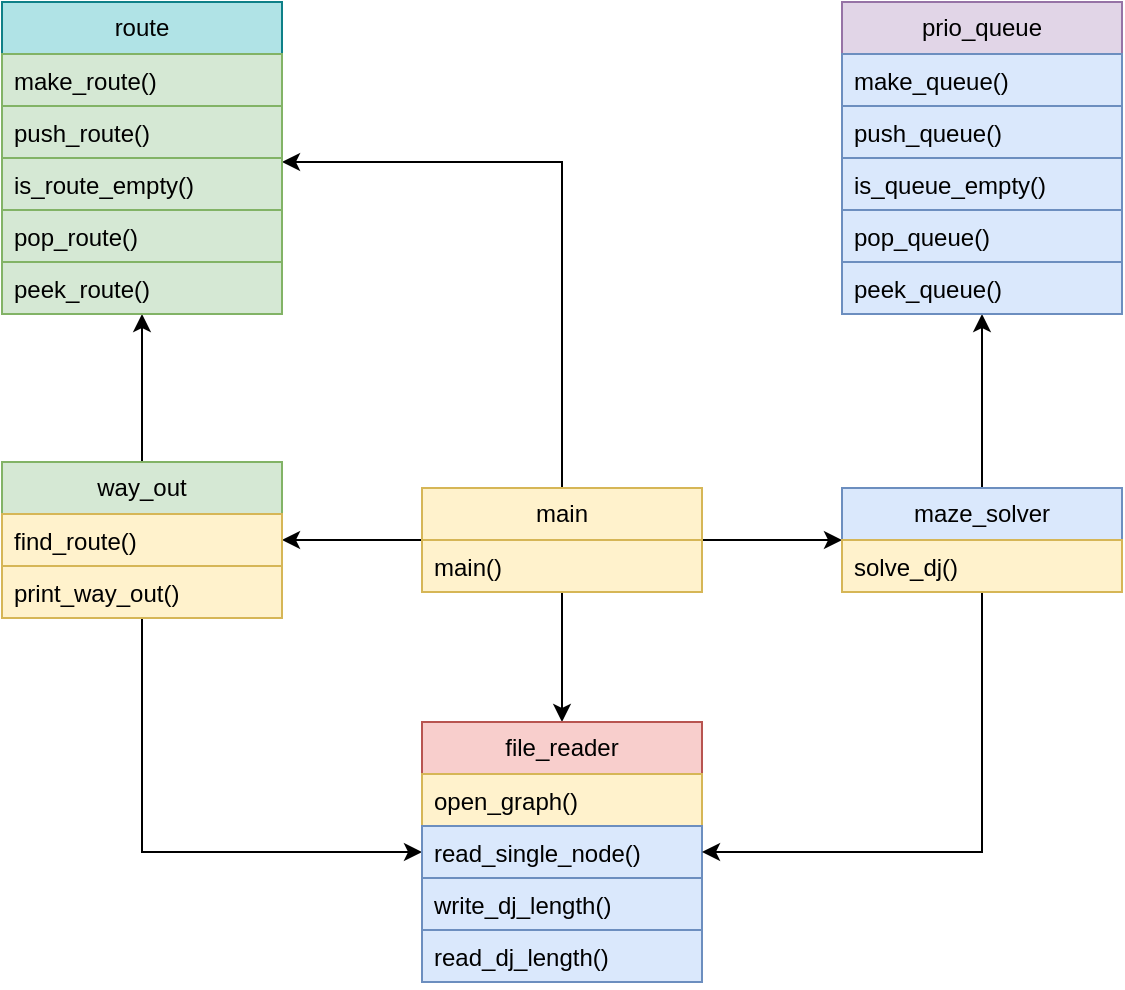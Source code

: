 <mxfile version="24.1.0" type="github">
  <diagram id="C5RBs43oDa-KdzZeNtuy" name="Page-1">
    <mxGraphModel dx="880" dy="468" grid="1" gridSize="10" guides="1" tooltips="1" connect="1" arrows="1" fold="1" page="1" pageScale="1" pageWidth="827" pageHeight="1169" math="0" shadow="0">
      <root>
        <mxCell id="WIyWlLk6GJQsqaUBKTNV-0" />
        <mxCell id="WIyWlLk6GJQsqaUBKTNV-1" parent="WIyWlLk6GJQsqaUBKTNV-0" />
        <mxCell id="i8NatcXQnmH_g8cNOEhn-2" style="edgeStyle=orthogonalEdgeStyle;rounded=0;orthogonalLoop=1;jettySize=auto;html=1;" parent="WIyWlLk6GJQsqaUBKTNV-1" source="ufzgCFHDgKXn59LKtLPm-4" target="ufzgCFHDgKXn59LKtLPm-8" edge="1">
          <mxGeometry relative="1" as="geometry" />
        </mxCell>
        <mxCell id="i8NatcXQnmH_g8cNOEhn-8" style="edgeStyle=orthogonalEdgeStyle;rounded=0;orthogonalLoop=1;jettySize=auto;html=1;" parent="WIyWlLk6GJQsqaUBKTNV-1" source="ufzgCFHDgKXn59LKtLPm-4" target="ufzgCFHDgKXn59LKtLPm-30" edge="1">
          <mxGeometry relative="1" as="geometry" />
        </mxCell>
        <mxCell id="i8NatcXQnmH_g8cNOEhn-9" style="edgeStyle=orthogonalEdgeStyle;rounded=0;orthogonalLoop=1;jettySize=auto;html=1;" parent="WIyWlLk6GJQsqaUBKTNV-1" source="ufzgCFHDgKXn59LKtLPm-4" target="ufzgCFHDgKXn59LKtLPm-14" edge="1">
          <mxGeometry relative="1" as="geometry">
            <Array as="points">
              <mxPoint x="410" y="190" />
            </Array>
          </mxGeometry>
        </mxCell>
        <mxCell id="xJH7lQIqRspdrka5TCZw-3" style="edgeStyle=orthogonalEdgeStyle;rounded=0;orthogonalLoop=1;jettySize=auto;html=1;" edge="1" parent="WIyWlLk6GJQsqaUBKTNV-1" source="ufzgCFHDgKXn59LKtLPm-4" target="ufzgCFHDgKXn59LKtLPm-24">
          <mxGeometry relative="1" as="geometry" />
        </mxCell>
        <mxCell id="ufzgCFHDgKXn59LKtLPm-4" value="main" style="swimlane;fontStyle=0;childLayout=stackLayout;horizontal=1;startSize=26;fillColor=#fff2cc;horizontalStack=0;resizeParent=1;resizeParentMax=0;resizeLast=0;collapsible=1;marginBottom=0;whiteSpace=wrap;html=1;strokeColor=#d6b656;" parent="WIyWlLk6GJQsqaUBKTNV-1" vertex="1">
          <mxGeometry x="340" y="353" width="140" height="52" as="geometry" />
        </mxCell>
        <mxCell id="ufzgCFHDgKXn59LKtLPm-5" value="main()" style="text;strokeColor=#d6b656;fillColor=#fff2cc;align=left;verticalAlign=top;spacingLeft=4;spacingRight=4;overflow=hidden;rotatable=0;points=[[0,0.5],[1,0.5]];portConstraint=eastwest;whiteSpace=wrap;html=1;" parent="ufzgCFHDgKXn59LKtLPm-4" vertex="1">
          <mxGeometry y="26" width="140" height="26" as="geometry" />
        </mxCell>
        <mxCell id="ufzgCFHDgKXn59LKtLPm-39" style="edgeStyle=orthogonalEdgeStyle;rounded=0;orthogonalLoop=1;jettySize=auto;html=1;" parent="WIyWlLk6GJQsqaUBKTNV-1" source="ufzgCFHDgKXn59LKtLPm-8" target="ufzgCFHDgKXn59LKtLPm-12" edge="1">
          <mxGeometry relative="1" as="geometry" />
        </mxCell>
        <mxCell id="xJH7lQIqRspdrka5TCZw-2" style="edgeStyle=orthogonalEdgeStyle;rounded=0;orthogonalLoop=1;jettySize=auto;html=1;" edge="1" parent="WIyWlLk6GJQsqaUBKTNV-1" source="ufzgCFHDgKXn59LKtLPm-8" target="ufzgCFHDgKXn59LKtLPm-25">
          <mxGeometry relative="1" as="geometry" />
        </mxCell>
        <mxCell id="ufzgCFHDgKXn59LKtLPm-8" value="way_out" style="swimlane;fontStyle=0;childLayout=stackLayout;horizontal=1;startSize=26;fillColor=#d5e8d4;horizontalStack=0;resizeParent=1;resizeParentMax=0;resizeLast=0;collapsible=1;marginBottom=0;whiteSpace=wrap;html=1;strokeColor=#82b366;" parent="WIyWlLk6GJQsqaUBKTNV-1" vertex="1">
          <mxGeometry x="130" y="340" width="140" height="78" as="geometry" />
        </mxCell>
        <mxCell id="ufzgCFHDgKXn59LKtLPm-32" value="find_route()" style="text;strokeColor=#d6b656;fillColor=#fff2cc;align=left;verticalAlign=top;spacingLeft=4;spacingRight=4;overflow=hidden;rotatable=0;points=[[0,0.5],[1,0.5]];portConstraint=eastwest;whiteSpace=wrap;html=1;" parent="ufzgCFHDgKXn59LKtLPm-8" vertex="1">
          <mxGeometry y="26" width="140" height="26" as="geometry" />
        </mxCell>
        <mxCell id="ufzgCFHDgKXn59LKtLPm-9" value="print_way_out()" style="text;strokeColor=#d6b656;fillColor=#fff2cc;align=left;verticalAlign=top;spacingLeft=4;spacingRight=4;overflow=hidden;rotatable=0;points=[[0,0.5],[1,0.5]];portConstraint=eastwest;whiteSpace=wrap;html=1;" parent="ufzgCFHDgKXn59LKtLPm-8" vertex="1">
          <mxGeometry y="52" width="140" height="26" as="geometry" />
        </mxCell>
        <mxCell id="ufzgCFHDgKXn59LKtLPm-12" value="route" style="swimlane;fontStyle=0;childLayout=stackLayout;horizontal=1;startSize=26;fillColor=#b0e3e6;horizontalStack=0;resizeParent=1;resizeParentMax=0;resizeLast=0;collapsible=1;marginBottom=0;whiteSpace=wrap;html=1;strokeColor=#0e8088;" parent="WIyWlLk6GJQsqaUBKTNV-1" vertex="1">
          <mxGeometry x="130" y="110" width="140" height="156" as="geometry" />
        </mxCell>
        <mxCell id="ufzgCFHDgKXn59LKtLPm-13" value="make_route()" style="text;strokeColor=#82b366;fillColor=#d5e8d4;align=left;verticalAlign=top;spacingLeft=4;spacingRight=4;overflow=hidden;rotatable=0;points=[[0,0.5],[1,0.5]];portConstraint=eastwest;whiteSpace=wrap;html=1;" parent="ufzgCFHDgKXn59LKtLPm-12" vertex="1">
          <mxGeometry y="26" width="140" height="26" as="geometry" />
        </mxCell>
        <mxCell id="ufzgCFHDgKXn59LKtLPm-15" value="push_route()" style="text;strokeColor=#82b366;fillColor=#d5e8d4;align=left;verticalAlign=top;spacingLeft=4;spacingRight=4;overflow=hidden;rotatable=0;points=[[0,0.5],[1,0.5]];portConstraint=eastwest;whiteSpace=wrap;html=1;" parent="ufzgCFHDgKXn59LKtLPm-12" vertex="1">
          <mxGeometry y="52" width="140" height="26" as="geometry" />
        </mxCell>
        <mxCell id="ufzgCFHDgKXn59LKtLPm-14" value="is_route_empty()" style="text;strokeColor=#82b366;fillColor=#d5e8d4;align=left;verticalAlign=top;spacingLeft=4;spacingRight=4;overflow=hidden;rotatable=0;points=[[0,0.5],[1,0.5]];portConstraint=eastwest;whiteSpace=wrap;html=1;" parent="ufzgCFHDgKXn59LKtLPm-12" vertex="1">
          <mxGeometry y="78" width="140" height="26" as="geometry" />
        </mxCell>
        <mxCell id="ufzgCFHDgKXn59LKtLPm-20" value="pop_route()" style="text;strokeColor=#82b366;fillColor=#d5e8d4;align=left;verticalAlign=top;spacingLeft=4;spacingRight=4;overflow=hidden;rotatable=0;points=[[0,0.5],[1,0.5]];portConstraint=eastwest;whiteSpace=wrap;html=1;" parent="ufzgCFHDgKXn59LKtLPm-12" vertex="1">
          <mxGeometry y="104" width="140" height="26" as="geometry" />
        </mxCell>
        <mxCell id="ufzgCFHDgKXn59LKtLPm-21" value="peek_route()" style="text;strokeColor=#82b366;fillColor=#d5e8d4;align=left;verticalAlign=top;spacingLeft=4;spacingRight=4;overflow=hidden;rotatable=0;points=[[0,0.5],[1,0.5]];portConstraint=eastwest;whiteSpace=wrap;html=1;" parent="ufzgCFHDgKXn59LKtLPm-12" vertex="1">
          <mxGeometry y="130" width="140" height="26" as="geometry" />
        </mxCell>
        <mxCell id="ufzgCFHDgKXn59LKtLPm-24" value="file_reader" style="swimlane;fontStyle=0;childLayout=stackLayout;horizontal=1;startSize=26;fillColor=#f8cecc;horizontalStack=0;resizeParent=1;resizeParentMax=0;resizeLast=0;collapsible=1;marginBottom=0;whiteSpace=wrap;html=1;strokeColor=#b85450;" parent="WIyWlLk6GJQsqaUBKTNV-1" vertex="1">
          <mxGeometry x="340" y="470" width="140" height="130" as="geometry" />
        </mxCell>
        <mxCell id="xJH7lQIqRspdrka5TCZw-0" value="open_graph()" style="text;strokeColor=#d6b656;fillColor=#fff2cc;align=left;verticalAlign=top;spacingLeft=4;spacingRight=4;overflow=hidden;rotatable=0;points=[[0,0.5],[1,0.5]];portConstraint=eastwest;whiteSpace=wrap;html=1;" vertex="1" parent="ufzgCFHDgKXn59LKtLPm-24">
          <mxGeometry y="26" width="140" height="26" as="geometry" />
        </mxCell>
        <mxCell id="ufzgCFHDgKXn59LKtLPm-25" value="read_single_node()" style="text;strokeColor=#6c8ebf;fillColor=#dae8fc;align=left;verticalAlign=top;spacingLeft=4;spacingRight=4;overflow=hidden;rotatable=0;points=[[0,0.5],[1,0.5]];portConstraint=eastwest;whiteSpace=wrap;html=1;" parent="ufzgCFHDgKXn59LKtLPm-24" vertex="1">
          <mxGeometry y="52" width="140" height="26" as="geometry" />
        </mxCell>
        <mxCell id="ufzgCFHDgKXn59LKtLPm-27" value="write_dj_length()" style="text;strokeColor=#6c8ebf;fillColor=#dae8fc;align=left;verticalAlign=top;spacingLeft=4;spacingRight=4;overflow=hidden;rotatable=0;points=[[0,0.5],[1,0.5]];portConstraint=eastwest;whiteSpace=wrap;html=1;" parent="ufzgCFHDgKXn59LKtLPm-24" vertex="1">
          <mxGeometry y="78" width="140" height="26" as="geometry" />
        </mxCell>
        <mxCell id="xJH7lQIqRspdrka5TCZw-1" value="read_dj_length()" style="text;strokeColor=#6c8ebf;fillColor=#dae8fc;align=left;verticalAlign=top;spacingLeft=4;spacingRight=4;overflow=hidden;rotatable=0;points=[[0,0.5],[1,0.5]];portConstraint=eastwest;whiteSpace=wrap;html=1;" vertex="1" parent="ufzgCFHDgKXn59LKtLPm-24">
          <mxGeometry y="104" width="140" height="26" as="geometry" />
        </mxCell>
        <mxCell id="ufzgCFHDgKXn59LKtLPm-48" style="edgeStyle=orthogonalEdgeStyle;rounded=0;orthogonalLoop=1;jettySize=auto;html=1;" parent="WIyWlLk6GJQsqaUBKTNV-1" source="ufzgCFHDgKXn59LKtLPm-30" target="ufzgCFHDgKXn59LKtLPm-42" edge="1">
          <mxGeometry relative="1" as="geometry" />
        </mxCell>
        <mxCell id="i8NatcXQnmH_g8cNOEhn-7" style="edgeStyle=orthogonalEdgeStyle;rounded=0;orthogonalLoop=1;jettySize=auto;html=1;" parent="WIyWlLk6GJQsqaUBKTNV-1" source="ufzgCFHDgKXn59LKtLPm-30" target="ufzgCFHDgKXn59LKtLPm-25" edge="1">
          <mxGeometry relative="1" as="geometry" />
        </mxCell>
        <mxCell id="ufzgCFHDgKXn59LKtLPm-30" value="maze_solver" style="swimlane;fontStyle=0;childLayout=stackLayout;horizontal=1;startSize=26;fillColor=#dae8fc;horizontalStack=0;resizeParent=1;resizeParentMax=0;resizeLast=0;collapsible=1;marginBottom=0;whiteSpace=wrap;html=1;strokeColor=#6c8ebf;" parent="WIyWlLk6GJQsqaUBKTNV-1" vertex="1">
          <mxGeometry x="550" y="353" width="140" height="52" as="geometry" />
        </mxCell>
        <mxCell id="ufzgCFHDgKXn59LKtLPm-31" value="solve_dj()" style="text;strokeColor=#d6b656;fillColor=#fff2cc;align=left;verticalAlign=top;spacingLeft=4;spacingRight=4;overflow=hidden;rotatable=0;points=[[0,0.5],[1,0.5]];portConstraint=eastwest;whiteSpace=wrap;html=1;" parent="ufzgCFHDgKXn59LKtLPm-30" vertex="1">
          <mxGeometry y="26" width="140" height="26" as="geometry" />
        </mxCell>
        <mxCell id="ufzgCFHDgKXn59LKtLPm-42" value="prio_queue" style="swimlane;fontStyle=0;childLayout=stackLayout;horizontal=1;startSize=26;fillColor=#e1d5e7;horizontalStack=0;resizeParent=1;resizeParentMax=0;resizeLast=0;collapsible=1;marginBottom=0;whiteSpace=wrap;html=1;strokeColor=#9673a6;" parent="WIyWlLk6GJQsqaUBKTNV-1" vertex="1">
          <mxGeometry x="550" y="110" width="140" height="156" as="geometry" />
        </mxCell>
        <mxCell id="ufzgCFHDgKXn59LKtLPm-43" value="make_queue()" style="text;strokeColor=#6c8ebf;fillColor=#dae8fc;align=left;verticalAlign=top;spacingLeft=4;spacingRight=4;overflow=hidden;rotatable=0;points=[[0,0.5],[1,0.5]];portConstraint=eastwest;whiteSpace=wrap;html=1;" parent="ufzgCFHDgKXn59LKtLPm-42" vertex="1">
          <mxGeometry y="26" width="140" height="26" as="geometry" />
        </mxCell>
        <mxCell id="ufzgCFHDgKXn59LKtLPm-47" value="push_queue()" style="text;strokeColor=#6c8ebf;fillColor=#dae8fc;align=left;verticalAlign=top;spacingLeft=4;spacingRight=4;overflow=hidden;rotatable=0;points=[[0,0.5],[1,0.5]];portConstraint=eastwest;whiteSpace=wrap;html=1;" parent="ufzgCFHDgKXn59LKtLPm-42" vertex="1">
          <mxGeometry y="52" width="140" height="26" as="geometry" />
        </mxCell>
        <mxCell id="ufzgCFHDgKXn59LKtLPm-46" value="is_queue_empty()" style="text;strokeColor=#6c8ebf;fillColor=#dae8fc;align=left;verticalAlign=top;spacingLeft=4;spacingRight=4;overflow=hidden;rotatable=0;points=[[0,0.5],[1,0.5]];portConstraint=eastwest;whiteSpace=wrap;html=1;" parent="ufzgCFHDgKXn59LKtLPm-42" vertex="1">
          <mxGeometry y="78" width="140" height="26" as="geometry" />
        </mxCell>
        <mxCell id="ufzgCFHDgKXn59LKtLPm-45" value="pop_queue()" style="text;strokeColor=#6c8ebf;fillColor=#dae8fc;align=left;verticalAlign=top;spacingLeft=4;spacingRight=4;overflow=hidden;rotatable=0;points=[[0,0.5],[1,0.5]];portConstraint=eastwest;whiteSpace=wrap;html=1;" parent="ufzgCFHDgKXn59LKtLPm-42" vertex="1">
          <mxGeometry y="104" width="140" height="26" as="geometry" />
        </mxCell>
        <mxCell id="ufzgCFHDgKXn59LKtLPm-44" value="peek_queue()" style="text;strokeColor=#6c8ebf;fillColor=#dae8fc;align=left;verticalAlign=top;spacingLeft=4;spacingRight=4;overflow=hidden;rotatable=0;points=[[0,0.5],[1,0.5]];portConstraint=eastwest;whiteSpace=wrap;html=1;" parent="ufzgCFHDgKXn59LKtLPm-42" vertex="1">
          <mxGeometry y="130" width="140" height="26" as="geometry" />
        </mxCell>
      </root>
    </mxGraphModel>
  </diagram>
</mxfile>
